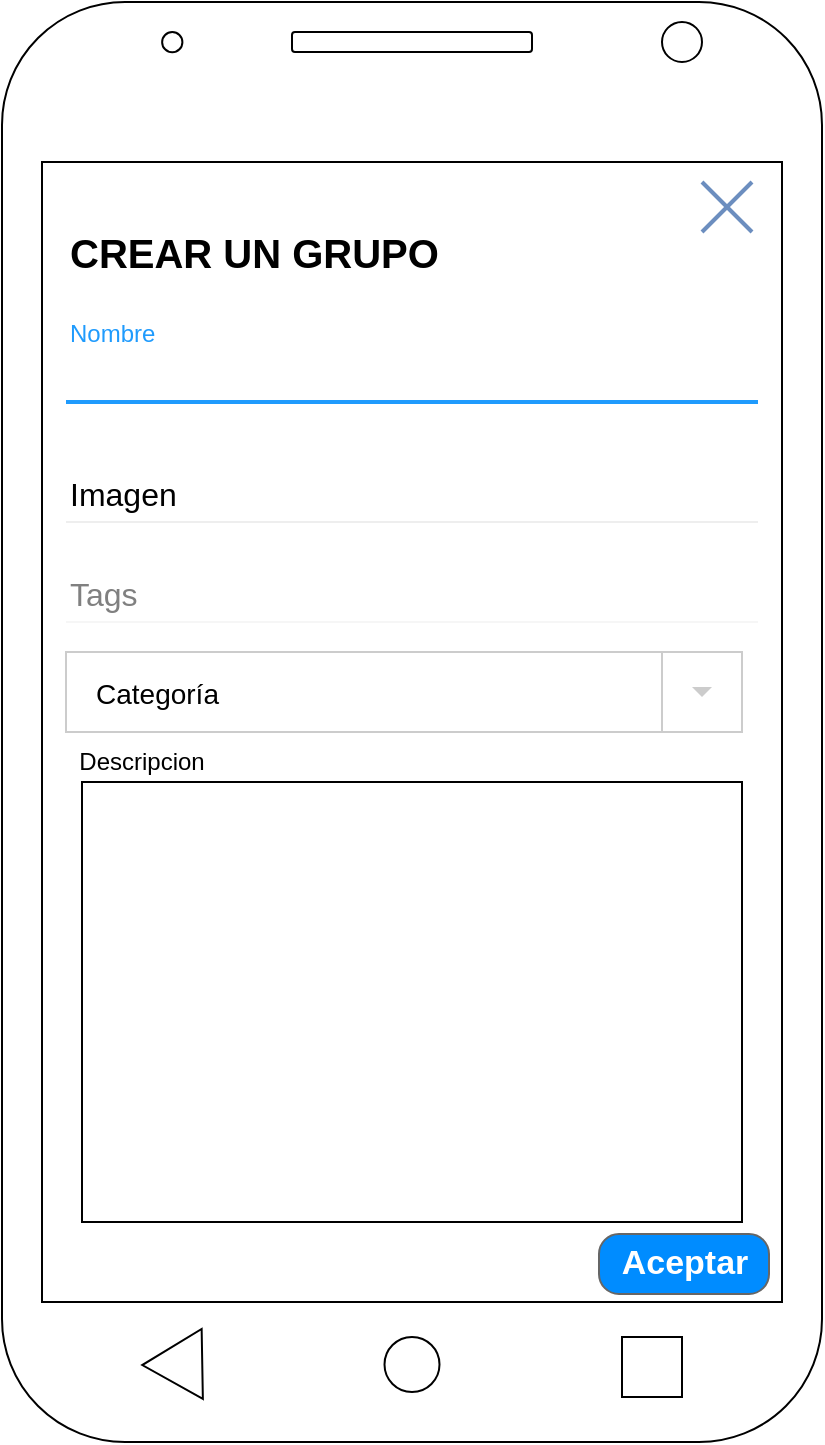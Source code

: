 <mxfile version="12.9.3" type="device"><diagram id="U2bW3avmM8vpmBXSzCzB" name="Page-1"><mxGraphModel dx="1355" dy="720" grid="1" gridSize="10" guides="1" tooltips="1" connect="1" arrows="1" fold="1" page="1" pageScale="1" pageWidth="827" pageHeight="1169" math="0" shadow="0"><root><mxCell id="0"/><mxCell id="1" parent="0"/><mxCell id="3NoMwBL9-WwyrKNmWwVy-2" value="" style="rounded=0;whiteSpace=wrap;html=1;" parent="1" vertex="1"><mxGeometry x="140" y="80" width="370" height="610" as="geometry"/></mxCell><mxCell id="3NoMwBL9-WwyrKNmWwVy-1" value="" style="rounded=1;whiteSpace=wrap;html=1;" parent="1" vertex="1"><mxGeometry x="120" y="40" width="410" height="720" as="geometry"/></mxCell><mxCell id="3NoMwBL9-WwyrKNmWwVy-3" value="" style="ellipse;whiteSpace=wrap;html=1;aspect=fixed;" parent="1" vertex="1"><mxGeometry x="311.25" y="707.5" width="27.5" height="27.5" as="geometry"/></mxCell><mxCell id="3NoMwBL9-WwyrKNmWwVy-4" value="" style="triangle;whiteSpace=wrap;html=1;rotation=-181;" parent="1" vertex="1"><mxGeometry x="190.13" y="703.75" width="30" height="35" as="geometry"/></mxCell><mxCell id="3NoMwBL9-WwyrKNmWwVy-5" value="" style="whiteSpace=wrap;html=1;aspect=fixed;" parent="1" vertex="1"><mxGeometry x="430" y="707.5" width="30" height="30" as="geometry"/></mxCell><mxCell id="3NoMwBL9-WwyrKNmWwVy-6" value="" style="ellipse;whiteSpace=wrap;html=1;aspect=fixed;" parent="1" vertex="1"><mxGeometry x="450" y="50" width="20" height="20" as="geometry"/></mxCell><mxCell id="3NoMwBL9-WwyrKNmWwVy-7" value="" style="ellipse;whiteSpace=wrap;html=1;aspect=fixed;" parent="1" vertex="1"><mxGeometry x="200.07" y="55" width="10.13" height="10.13" as="geometry"/></mxCell><mxCell id="3NoMwBL9-WwyrKNmWwVy-8" value="" style="rounded=1;whiteSpace=wrap;html=1;" parent="1" vertex="1"><mxGeometry x="265" y="55" width="120" height="10" as="geometry"/></mxCell><mxCell id="TPSv_cxqzVFkHs1SmbmP-15" value="" style="rounded=0;whiteSpace=wrap;html=1;strokeColor=#000000;" vertex="1" parent="1"><mxGeometry x="140" y="120" width="370" height="570" as="geometry"/></mxCell><mxCell id="TPSv_cxqzVFkHs1SmbmP-16" value="Nombre" style="text;fontColor=#1F9BFD;fontSize=12;verticalAlign=middle;strokeColor=none;fillColor=none;" vertex="1" parent="1"><mxGeometry x="152" y="190" width="346" height="30" as="geometry"/></mxCell><mxCell id="TPSv_cxqzVFkHs1SmbmP-17" value="Input text" style="text;fontColor=#ffffff;fontSize=16;verticalAlign=middle;strokeColor=none;fillColor=none;" vertex="1" parent="1"><mxGeometry x="152" y="210" width="346" height="30" as="geometry"/></mxCell><mxCell id="TPSv_cxqzVFkHs1SmbmP-18" value="" style="dashed=0;shape=line;strokeWidth=2;noLabel=1;strokeColor=#1F9BFD;" vertex="1" parent="1"><mxGeometry x="152" y="235" width="346" height="10" as="geometry"/></mxCell><mxCell id="TPSv_cxqzVFkHs1SmbmP-19" value="Imagen" style="text;fontSize=16;verticalAlign=middle;strokeColor=none;fillColor=none;" vertex="1" parent="1"><mxGeometry x="152" y="270" width="346" height="30" as="geometry"/></mxCell><mxCell id="TPSv_cxqzVFkHs1SmbmP-20" value="" style="dashed=0;shape=line;strokeWidth=1;noLabel=1;strokeColor=#eeeeee;" vertex="1" parent="1"><mxGeometry x="152" y="295" width="346" height="10" as="geometry"/></mxCell><mxCell id="TPSv_cxqzVFkHs1SmbmP-21" value="Tags" style="text;fontColor=#808080;fontSize=16;verticalAlign=middle;strokeColor=none;fillColor=none;" vertex="1" parent="1"><mxGeometry x="152" y="320" width="346" height="30" as="geometry"/></mxCell><mxCell id="TPSv_cxqzVFkHs1SmbmP-22" value="" style="dashed=0;shape=line;strokeWidth=1;noLabel=1;strokeColor=#eeeeee;opacity=50;" vertex="1" parent="1"><mxGeometry x="152" y="345" width="346" height="10" as="geometry"/></mxCell><mxCell id="TPSv_cxqzVFkHs1SmbmP-23" value="" style="rounded=0;whiteSpace=wrap;html=1;strokeColor=#000000;" vertex="1" parent="1"><mxGeometry x="160" y="430" width="330" height="220" as="geometry"/></mxCell><mxCell id="TPSv_cxqzVFkHs1SmbmP-26" value="Descripcion" style="text;html=1;strokeColor=none;fillColor=none;align=center;verticalAlign=middle;whiteSpace=wrap;rounded=0;" vertex="1" parent="1"><mxGeometry x="170.2" y="410" width="40" height="20" as="geometry"/></mxCell><mxCell id="TPSv_cxqzVFkHs1SmbmP-27" value="" style="dashed=0;align=center;fontSize=12;shape=rect;fillColor=#ffffff;strokeColor=#cccccc;" vertex="1" parent="1"><mxGeometry x="152" y="365" width="338" height="40" as="geometry"/></mxCell><mxCell id="TPSv_cxqzVFkHs1SmbmP-28" value="Categoría" style="text;fontColor=#000000;verticalAlign=middle;spacingLeft=13;fontSize=14;" vertex="1" parent="TPSv_cxqzVFkHs1SmbmP-27"><mxGeometry width="338" height="40" as="geometry"/></mxCell><mxCell id="TPSv_cxqzVFkHs1SmbmP-29" value="" style="shape=rect;fillColor=none;strokeColor=#cccccc;resizeHeight=1;" vertex="1" parent="TPSv_cxqzVFkHs1SmbmP-27"><mxGeometry x="1" width="40" height="40" relative="1" as="geometry"><mxPoint x="-40" as="offset"/></mxGeometry></mxCell><mxCell id="TPSv_cxqzVFkHs1SmbmP-30" value="" style="dashed=0;html=1;shape=mxgraph.gmdl.triangle;fillColor=#cccccc;strokeColor=none;" vertex="1" parent="TPSv_cxqzVFkHs1SmbmP-29"><mxGeometry x="0.5" y="0.5" width="10" height="5" relative="1" as="geometry"><mxPoint x="-5" y="-2.5" as="offset"/></mxGeometry></mxCell><mxCell id="TPSv_cxqzVFkHs1SmbmP-14" value="&lt;font style=&quot;font-size: 20px&quot;&gt;CREAR UN GRUPO&lt;/font&gt;" style="text;html=1;strokeColor=none;fillColor=none;align=left;verticalAlign=middle;whiteSpace=wrap;rounded=0;fontSize=20;fontStyle=1;fontColor=#000000;" vertex="1" parent="1"><mxGeometry x="152" y="155" width="224.87" height="20" as="geometry"/></mxCell><mxCell id="TPSv_cxqzVFkHs1SmbmP-13" value="" style="dashed=0;aspect=fixed;verticalLabelPosition=bottom;verticalAlign=top;align=center;shape=mxgraph.gmdl.x;strokeColor=#6c8ebf;fillColor=#dae8fc;shadow=0;strokeWidth=2;" vertex="1" parent="1"><mxGeometry x="470" y="130" width="25" height="25" as="geometry"/></mxCell><mxCell id="TPSv_cxqzVFkHs1SmbmP-35" value="Aceptar" style="strokeWidth=1;shadow=0;dashed=0;align=center;html=1;shape=mxgraph.mockup.buttons.button;strokeColor=#666666;fontColor=#ffffff;mainText=;buttonStyle=round;fontSize=17;fontStyle=1;fillColor=#008cff;whiteSpace=wrap;" vertex="1" parent="1"><mxGeometry x="418.5" y="656" width="85" height="30" as="geometry"/></mxCell></root></mxGraphModel></diagram></mxfile>